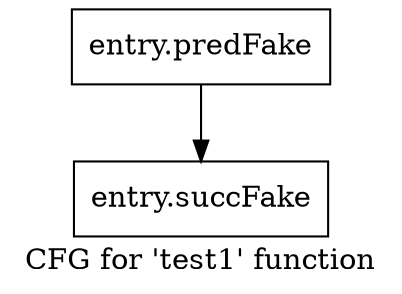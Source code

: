 digraph "CFG for 'test1' function" {
	label="CFG for 'test1' function";

	Node0x4895ba0 [shape=record,filename="../../../../example.cpp",linenumber="14",label="{entry.predFake}"];
	Node0x4895ba0 -> Node0x49b0f70[ callList="" memoryops="" filename="../../../../example.cpp"];
	Node0x49b0f70 [shape=record,filename="../../../../example.cpp",linenumber="14",label="{entry.succFake}"];
}
